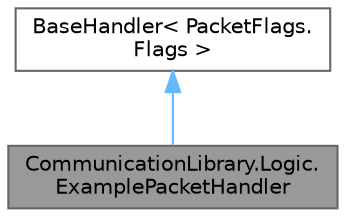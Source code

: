 digraph "CommunicationLibrary.Logic.ExamplePacketHandler"
{
 // LATEX_PDF_SIZE
  bgcolor="transparent";
  edge [fontname=Helvetica,fontsize=10,labelfontname=Helvetica,labelfontsize=10];
  node [fontname=Helvetica,fontsize=10,shape=box,height=0.2,width=0.4];
  Node1 [label="CommunicationLibrary.Logic.\lExamplePacketHandler",height=0.2,width=0.4,color="gray40", fillcolor="grey60", style="filled", fontcolor="black",tooltip=" "];
  Node2 -> Node1 [dir="back",color="steelblue1",style="solid"];
  Node2 [label="BaseHandler\< PacketFlags.\lFlags \>",height=0.2,width=0.4,color="gray40", fillcolor="white", style="filled",URL="$class_communication_library_1_1_logic_1_1_base_handler.html",tooltip=" "];
}
